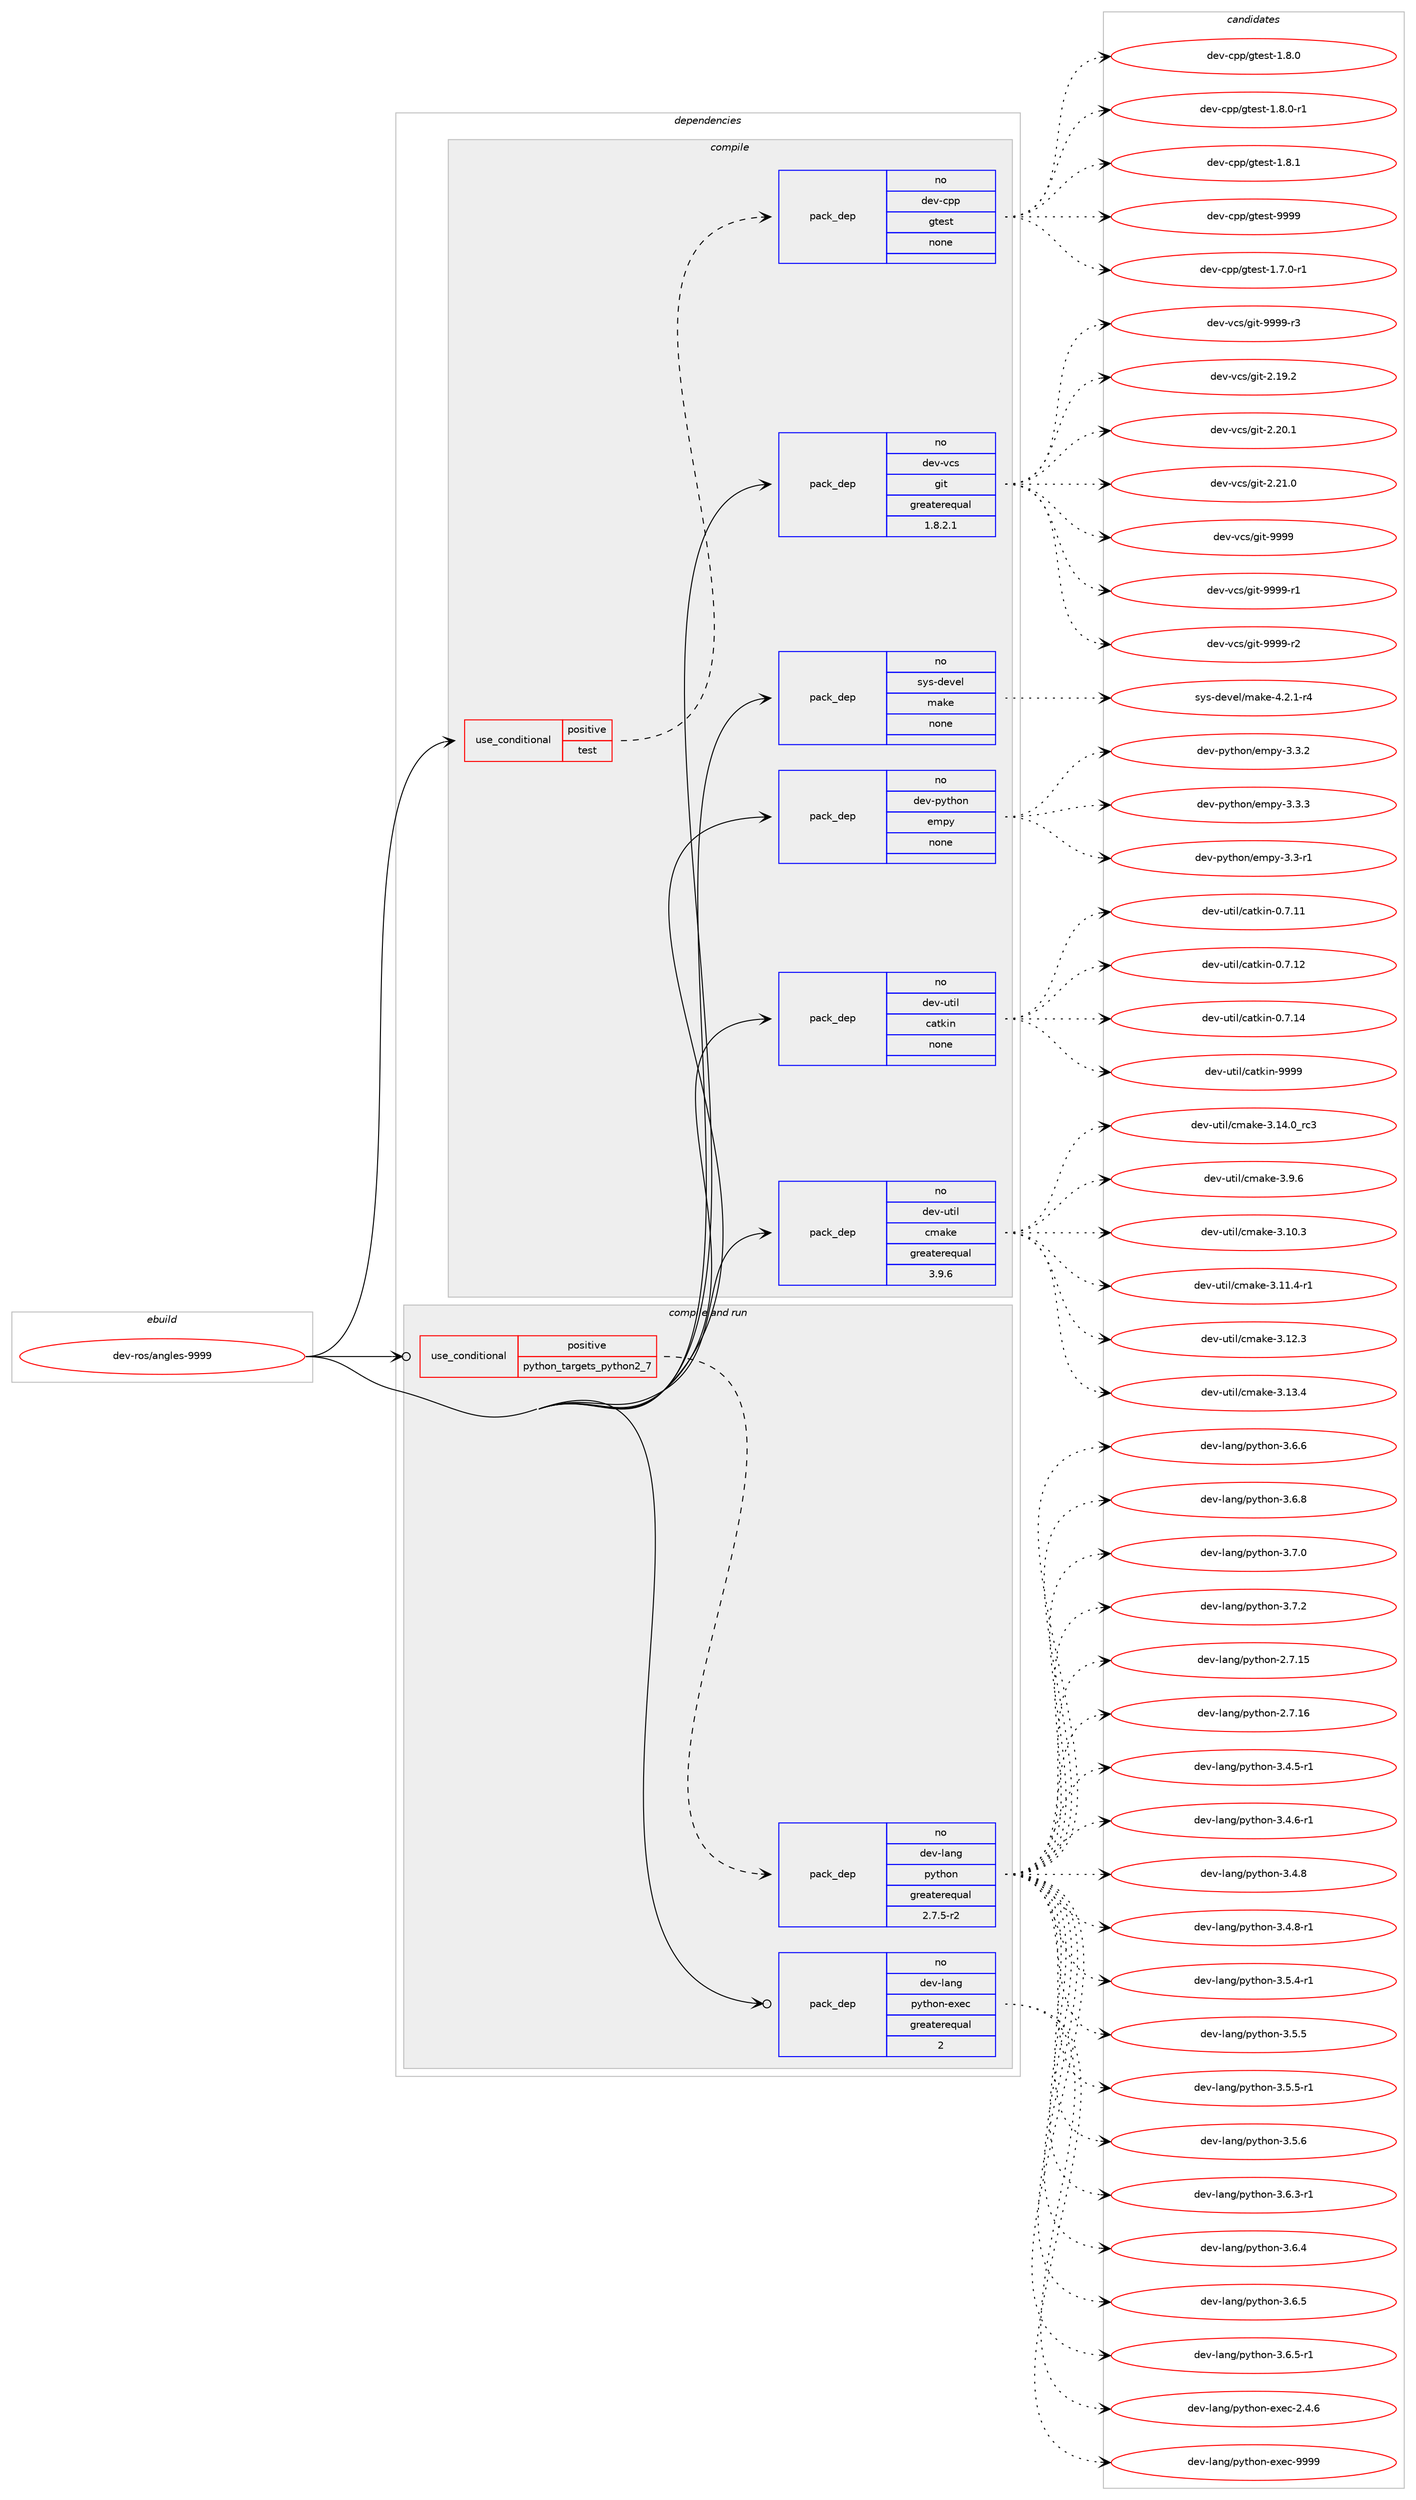 digraph prolog {

# *************
# Graph options
# *************

newrank=true;
concentrate=true;
compound=true;
graph [rankdir=LR,fontname=Helvetica,fontsize=10,ranksep=1.5];#, ranksep=2.5, nodesep=0.2];
edge  [arrowhead=vee];
node  [fontname=Helvetica,fontsize=10];

# **********
# The ebuild
# **********

subgraph cluster_leftcol {
color=gray;
rank=same;
label=<<i>ebuild</i>>;
id [label="dev-ros/angles-9999", color=red, width=4, href="../dev-ros/angles-9999.svg"];
}

# ****************
# The dependencies
# ****************

subgraph cluster_midcol {
color=gray;
label=<<i>dependencies</i>>;
subgraph cluster_compile {
fillcolor="#eeeeee";
style=filled;
label=<<i>compile</i>>;
subgraph cond387865 {
dependency1451699 [label=<<TABLE BORDER="0" CELLBORDER="1" CELLSPACING="0" CELLPADDING="4"><TR><TD ROWSPAN="3" CELLPADDING="10">use_conditional</TD></TR><TR><TD>positive</TD></TR><TR><TD>test</TD></TR></TABLE>>, shape=none, color=red];
subgraph pack1040454 {
dependency1451700 [label=<<TABLE BORDER="0" CELLBORDER="1" CELLSPACING="0" CELLPADDING="4" WIDTH="220"><TR><TD ROWSPAN="6" CELLPADDING="30">pack_dep</TD></TR><TR><TD WIDTH="110">no</TD></TR><TR><TD>dev-cpp</TD></TR><TR><TD>gtest</TD></TR><TR><TD>none</TD></TR><TR><TD></TD></TR></TABLE>>, shape=none, color=blue];
}
dependency1451699:e -> dependency1451700:w [weight=20,style="dashed",arrowhead="vee"];
}
id:e -> dependency1451699:w [weight=20,style="solid",arrowhead="vee"];
subgraph pack1040455 {
dependency1451701 [label=<<TABLE BORDER="0" CELLBORDER="1" CELLSPACING="0" CELLPADDING="4" WIDTH="220"><TR><TD ROWSPAN="6" CELLPADDING="30">pack_dep</TD></TR><TR><TD WIDTH="110">no</TD></TR><TR><TD>dev-python</TD></TR><TR><TD>empy</TD></TR><TR><TD>none</TD></TR><TR><TD></TD></TR></TABLE>>, shape=none, color=blue];
}
id:e -> dependency1451701:w [weight=20,style="solid",arrowhead="vee"];
subgraph pack1040456 {
dependency1451702 [label=<<TABLE BORDER="0" CELLBORDER="1" CELLSPACING="0" CELLPADDING="4" WIDTH="220"><TR><TD ROWSPAN="6" CELLPADDING="30">pack_dep</TD></TR><TR><TD WIDTH="110">no</TD></TR><TR><TD>dev-util</TD></TR><TR><TD>catkin</TD></TR><TR><TD>none</TD></TR><TR><TD></TD></TR></TABLE>>, shape=none, color=blue];
}
id:e -> dependency1451702:w [weight=20,style="solid",arrowhead="vee"];
subgraph pack1040457 {
dependency1451703 [label=<<TABLE BORDER="0" CELLBORDER="1" CELLSPACING="0" CELLPADDING="4" WIDTH="220"><TR><TD ROWSPAN="6" CELLPADDING="30">pack_dep</TD></TR><TR><TD WIDTH="110">no</TD></TR><TR><TD>dev-util</TD></TR><TR><TD>cmake</TD></TR><TR><TD>greaterequal</TD></TR><TR><TD>3.9.6</TD></TR></TABLE>>, shape=none, color=blue];
}
id:e -> dependency1451703:w [weight=20,style="solid",arrowhead="vee"];
subgraph pack1040458 {
dependency1451704 [label=<<TABLE BORDER="0" CELLBORDER="1" CELLSPACING="0" CELLPADDING="4" WIDTH="220"><TR><TD ROWSPAN="6" CELLPADDING="30">pack_dep</TD></TR><TR><TD WIDTH="110">no</TD></TR><TR><TD>dev-vcs</TD></TR><TR><TD>git</TD></TR><TR><TD>greaterequal</TD></TR><TR><TD>1.8.2.1</TD></TR></TABLE>>, shape=none, color=blue];
}
id:e -> dependency1451704:w [weight=20,style="solid",arrowhead="vee"];
subgraph pack1040459 {
dependency1451705 [label=<<TABLE BORDER="0" CELLBORDER="1" CELLSPACING="0" CELLPADDING="4" WIDTH="220"><TR><TD ROWSPAN="6" CELLPADDING="30">pack_dep</TD></TR><TR><TD WIDTH="110">no</TD></TR><TR><TD>sys-devel</TD></TR><TR><TD>make</TD></TR><TR><TD>none</TD></TR><TR><TD></TD></TR></TABLE>>, shape=none, color=blue];
}
id:e -> dependency1451705:w [weight=20,style="solid",arrowhead="vee"];
}
subgraph cluster_compileandrun {
fillcolor="#eeeeee";
style=filled;
label=<<i>compile and run</i>>;
subgraph cond387866 {
dependency1451706 [label=<<TABLE BORDER="0" CELLBORDER="1" CELLSPACING="0" CELLPADDING="4"><TR><TD ROWSPAN="3" CELLPADDING="10">use_conditional</TD></TR><TR><TD>positive</TD></TR><TR><TD>python_targets_python2_7</TD></TR></TABLE>>, shape=none, color=red];
subgraph pack1040460 {
dependency1451707 [label=<<TABLE BORDER="0" CELLBORDER="1" CELLSPACING="0" CELLPADDING="4" WIDTH="220"><TR><TD ROWSPAN="6" CELLPADDING="30">pack_dep</TD></TR><TR><TD WIDTH="110">no</TD></TR><TR><TD>dev-lang</TD></TR><TR><TD>python</TD></TR><TR><TD>greaterequal</TD></TR><TR><TD>2.7.5-r2</TD></TR></TABLE>>, shape=none, color=blue];
}
dependency1451706:e -> dependency1451707:w [weight=20,style="dashed",arrowhead="vee"];
}
id:e -> dependency1451706:w [weight=20,style="solid",arrowhead="odotvee"];
subgraph pack1040461 {
dependency1451708 [label=<<TABLE BORDER="0" CELLBORDER="1" CELLSPACING="0" CELLPADDING="4" WIDTH="220"><TR><TD ROWSPAN="6" CELLPADDING="30">pack_dep</TD></TR><TR><TD WIDTH="110">no</TD></TR><TR><TD>dev-lang</TD></TR><TR><TD>python-exec</TD></TR><TR><TD>greaterequal</TD></TR><TR><TD>2</TD></TR></TABLE>>, shape=none, color=blue];
}
id:e -> dependency1451708:w [weight=20,style="solid",arrowhead="odotvee"];
}
subgraph cluster_run {
fillcolor="#eeeeee";
style=filled;
label=<<i>run</i>>;
}
}

# **************
# The candidates
# **************

subgraph cluster_choices {
rank=same;
color=gray;
label=<<i>candidates</i>>;

subgraph choice1040454 {
color=black;
nodesep=1;
choice1001011184599112112471031161011151164549465546484511449 [label="dev-cpp/gtest-1.7.0-r1", color=red, width=4,href="../dev-cpp/gtest-1.7.0-r1.svg"];
choice100101118459911211247103116101115116454946564648 [label="dev-cpp/gtest-1.8.0", color=red, width=4,href="../dev-cpp/gtest-1.8.0.svg"];
choice1001011184599112112471031161011151164549465646484511449 [label="dev-cpp/gtest-1.8.0-r1", color=red, width=4,href="../dev-cpp/gtest-1.8.0-r1.svg"];
choice100101118459911211247103116101115116454946564649 [label="dev-cpp/gtest-1.8.1", color=red, width=4,href="../dev-cpp/gtest-1.8.1.svg"];
choice1001011184599112112471031161011151164557575757 [label="dev-cpp/gtest-9999", color=red, width=4,href="../dev-cpp/gtest-9999.svg"];
dependency1451700:e -> choice1001011184599112112471031161011151164549465546484511449:w [style=dotted,weight="100"];
dependency1451700:e -> choice100101118459911211247103116101115116454946564648:w [style=dotted,weight="100"];
dependency1451700:e -> choice1001011184599112112471031161011151164549465646484511449:w [style=dotted,weight="100"];
dependency1451700:e -> choice100101118459911211247103116101115116454946564649:w [style=dotted,weight="100"];
dependency1451700:e -> choice1001011184599112112471031161011151164557575757:w [style=dotted,weight="100"];
}
subgraph choice1040455 {
color=black;
nodesep=1;
choice1001011184511212111610411111047101109112121455146514511449 [label="dev-python/empy-3.3-r1", color=red, width=4,href="../dev-python/empy-3.3-r1.svg"];
choice1001011184511212111610411111047101109112121455146514650 [label="dev-python/empy-3.3.2", color=red, width=4,href="../dev-python/empy-3.3.2.svg"];
choice1001011184511212111610411111047101109112121455146514651 [label="dev-python/empy-3.3.3", color=red, width=4,href="../dev-python/empy-3.3.3.svg"];
dependency1451701:e -> choice1001011184511212111610411111047101109112121455146514511449:w [style=dotted,weight="100"];
dependency1451701:e -> choice1001011184511212111610411111047101109112121455146514650:w [style=dotted,weight="100"];
dependency1451701:e -> choice1001011184511212111610411111047101109112121455146514651:w [style=dotted,weight="100"];
}
subgraph choice1040456 {
color=black;
nodesep=1;
choice1001011184511711610510847999711610710511045484655464949 [label="dev-util/catkin-0.7.11", color=red, width=4,href="../dev-util/catkin-0.7.11.svg"];
choice1001011184511711610510847999711610710511045484655464950 [label="dev-util/catkin-0.7.12", color=red, width=4,href="../dev-util/catkin-0.7.12.svg"];
choice1001011184511711610510847999711610710511045484655464952 [label="dev-util/catkin-0.7.14", color=red, width=4,href="../dev-util/catkin-0.7.14.svg"];
choice100101118451171161051084799971161071051104557575757 [label="dev-util/catkin-9999", color=red, width=4,href="../dev-util/catkin-9999.svg"];
dependency1451702:e -> choice1001011184511711610510847999711610710511045484655464949:w [style=dotted,weight="100"];
dependency1451702:e -> choice1001011184511711610510847999711610710511045484655464950:w [style=dotted,weight="100"];
dependency1451702:e -> choice1001011184511711610510847999711610710511045484655464952:w [style=dotted,weight="100"];
dependency1451702:e -> choice100101118451171161051084799971161071051104557575757:w [style=dotted,weight="100"];
}
subgraph choice1040457 {
color=black;
nodesep=1;
choice1001011184511711610510847991099710710145514649484651 [label="dev-util/cmake-3.10.3", color=red, width=4,href="../dev-util/cmake-3.10.3.svg"];
choice10010111845117116105108479910997107101455146494946524511449 [label="dev-util/cmake-3.11.4-r1", color=red, width=4,href="../dev-util/cmake-3.11.4-r1.svg"];
choice1001011184511711610510847991099710710145514649504651 [label="dev-util/cmake-3.12.3", color=red, width=4,href="../dev-util/cmake-3.12.3.svg"];
choice1001011184511711610510847991099710710145514649514652 [label="dev-util/cmake-3.13.4", color=red, width=4,href="../dev-util/cmake-3.13.4.svg"];
choice1001011184511711610510847991099710710145514649524648951149951 [label="dev-util/cmake-3.14.0_rc3", color=red, width=4,href="../dev-util/cmake-3.14.0_rc3.svg"];
choice10010111845117116105108479910997107101455146574654 [label="dev-util/cmake-3.9.6", color=red, width=4,href="../dev-util/cmake-3.9.6.svg"];
dependency1451703:e -> choice1001011184511711610510847991099710710145514649484651:w [style=dotted,weight="100"];
dependency1451703:e -> choice10010111845117116105108479910997107101455146494946524511449:w [style=dotted,weight="100"];
dependency1451703:e -> choice1001011184511711610510847991099710710145514649504651:w [style=dotted,weight="100"];
dependency1451703:e -> choice1001011184511711610510847991099710710145514649514652:w [style=dotted,weight="100"];
dependency1451703:e -> choice1001011184511711610510847991099710710145514649524648951149951:w [style=dotted,weight="100"];
dependency1451703:e -> choice10010111845117116105108479910997107101455146574654:w [style=dotted,weight="100"];
}
subgraph choice1040458 {
color=black;
nodesep=1;
choice10010111845118991154710310511645504649574650 [label="dev-vcs/git-2.19.2", color=red, width=4,href="../dev-vcs/git-2.19.2.svg"];
choice10010111845118991154710310511645504650484649 [label="dev-vcs/git-2.20.1", color=red, width=4,href="../dev-vcs/git-2.20.1.svg"];
choice10010111845118991154710310511645504650494648 [label="dev-vcs/git-2.21.0", color=red, width=4,href="../dev-vcs/git-2.21.0.svg"];
choice1001011184511899115471031051164557575757 [label="dev-vcs/git-9999", color=red, width=4,href="../dev-vcs/git-9999.svg"];
choice10010111845118991154710310511645575757574511449 [label="dev-vcs/git-9999-r1", color=red, width=4,href="../dev-vcs/git-9999-r1.svg"];
choice10010111845118991154710310511645575757574511450 [label="dev-vcs/git-9999-r2", color=red, width=4,href="../dev-vcs/git-9999-r2.svg"];
choice10010111845118991154710310511645575757574511451 [label="dev-vcs/git-9999-r3", color=red, width=4,href="../dev-vcs/git-9999-r3.svg"];
dependency1451704:e -> choice10010111845118991154710310511645504649574650:w [style=dotted,weight="100"];
dependency1451704:e -> choice10010111845118991154710310511645504650484649:w [style=dotted,weight="100"];
dependency1451704:e -> choice10010111845118991154710310511645504650494648:w [style=dotted,weight="100"];
dependency1451704:e -> choice1001011184511899115471031051164557575757:w [style=dotted,weight="100"];
dependency1451704:e -> choice10010111845118991154710310511645575757574511449:w [style=dotted,weight="100"];
dependency1451704:e -> choice10010111845118991154710310511645575757574511450:w [style=dotted,weight="100"];
dependency1451704:e -> choice10010111845118991154710310511645575757574511451:w [style=dotted,weight="100"];
}
subgraph choice1040459 {
color=black;
nodesep=1;
choice1151211154510010111810110847109971071014552465046494511452 [label="sys-devel/make-4.2.1-r4", color=red, width=4,href="../sys-devel/make-4.2.1-r4.svg"];
dependency1451705:e -> choice1151211154510010111810110847109971071014552465046494511452:w [style=dotted,weight="100"];
}
subgraph choice1040460 {
color=black;
nodesep=1;
choice10010111845108971101034711212111610411111045504655464953 [label="dev-lang/python-2.7.15", color=red, width=4,href="../dev-lang/python-2.7.15.svg"];
choice10010111845108971101034711212111610411111045504655464954 [label="dev-lang/python-2.7.16", color=red, width=4,href="../dev-lang/python-2.7.16.svg"];
choice1001011184510897110103471121211161041111104551465246534511449 [label="dev-lang/python-3.4.5-r1", color=red, width=4,href="../dev-lang/python-3.4.5-r1.svg"];
choice1001011184510897110103471121211161041111104551465246544511449 [label="dev-lang/python-3.4.6-r1", color=red, width=4,href="../dev-lang/python-3.4.6-r1.svg"];
choice100101118451089711010347112121116104111110455146524656 [label="dev-lang/python-3.4.8", color=red, width=4,href="../dev-lang/python-3.4.8.svg"];
choice1001011184510897110103471121211161041111104551465246564511449 [label="dev-lang/python-3.4.8-r1", color=red, width=4,href="../dev-lang/python-3.4.8-r1.svg"];
choice1001011184510897110103471121211161041111104551465346524511449 [label="dev-lang/python-3.5.4-r1", color=red, width=4,href="../dev-lang/python-3.5.4-r1.svg"];
choice100101118451089711010347112121116104111110455146534653 [label="dev-lang/python-3.5.5", color=red, width=4,href="../dev-lang/python-3.5.5.svg"];
choice1001011184510897110103471121211161041111104551465346534511449 [label="dev-lang/python-3.5.5-r1", color=red, width=4,href="../dev-lang/python-3.5.5-r1.svg"];
choice100101118451089711010347112121116104111110455146534654 [label="dev-lang/python-3.5.6", color=red, width=4,href="../dev-lang/python-3.5.6.svg"];
choice1001011184510897110103471121211161041111104551465446514511449 [label="dev-lang/python-3.6.3-r1", color=red, width=4,href="../dev-lang/python-3.6.3-r1.svg"];
choice100101118451089711010347112121116104111110455146544652 [label="dev-lang/python-3.6.4", color=red, width=4,href="../dev-lang/python-3.6.4.svg"];
choice100101118451089711010347112121116104111110455146544653 [label="dev-lang/python-3.6.5", color=red, width=4,href="../dev-lang/python-3.6.5.svg"];
choice1001011184510897110103471121211161041111104551465446534511449 [label="dev-lang/python-3.6.5-r1", color=red, width=4,href="../dev-lang/python-3.6.5-r1.svg"];
choice100101118451089711010347112121116104111110455146544654 [label="dev-lang/python-3.6.6", color=red, width=4,href="../dev-lang/python-3.6.6.svg"];
choice100101118451089711010347112121116104111110455146544656 [label="dev-lang/python-3.6.8", color=red, width=4,href="../dev-lang/python-3.6.8.svg"];
choice100101118451089711010347112121116104111110455146554648 [label="dev-lang/python-3.7.0", color=red, width=4,href="../dev-lang/python-3.7.0.svg"];
choice100101118451089711010347112121116104111110455146554650 [label="dev-lang/python-3.7.2", color=red, width=4,href="../dev-lang/python-3.7.2.svg"];
dependency1451707:e -> choice10010111845108971101034711212111610411111045504655464953:w [style=dotted,weight="100"];
dependency1451707:e -> choice10010111845108971101034711212111610411111045504655464954:w [style=dotted,weight="100"];
dependency1451707:e -> choice1001011184510897110103471121211161041111104551465246534511449:w [style=dotted,weight="100"];
dependency1451707:e -> choice1001011184510897110103471121211161041111104551465246544511449:w [style=dotted,weight="100"];
dependency1451707:e -> choice100101118451089711010347112121116104111110455146524656:w [style=dotted,weight="100"];
dependency1451707:e -> choice1001011184510897110103471121211161041111104551465246564511449:w [style=dotted,weight="100"];
dependency1451707:e -> choice1001011184510897110103471121211161041111104551465346524511449:w [style=dotted,weight="100"];
dependency1451707:e -> choice100101118451089711010347112121116104111110455146534653:w [style=dotted,weight="100"];
dependency1451707:e -> choice1001011184510897110103471121211161041111104551465346534511449:w [style=dotted,weight="100"];
dependency1451707:e -> choice100101118451089711010347112121116104111110455146534654:w [style=dotted,weight="100"];
dependency1451707:e -> choice1001011184510897110103471121211161041111104551465446514511449:w [style=dotted,weight="100"];
dependency1451707:e -> choice100101118451089711010347112121116104111110455146544652:w [style=dotted,weight="100"];
dependency1451707:e -> choice100101118451089711010347112121116104111110455146544653:w [style=dotted,weight="100"];
dependency1451707:e -> choice1001011184510897110103471121211161041111104551465446534511449:w [style=dotted,weight="100"];
dependency1451707:e -> choice100101118451089711010347112121116104111110455146544654:w [style=dotted,weight="100"];
dependency1451707:e -> choice100101118451089711010347112121116104111110455146544656:w [style=dotted,weight="100"];
dependency1451707:e -> choice100101118451089711010347112121116104111110455146554648:w [style=dotted,weight="100"];
dependency1451707:e -> choice100101118451089711010347112121116104111110455146554650:w [style=dotted,weight="100"];
}
subgraph choice1040461 {
color=black;
nodesep=1;
choice1001011184510897110103471121211161041111104510112010199455046524654 [label="dev-lang/python-exec-2.4.6", color=red, width=4,href="../dev-lang/python-exec-2.4.6.svg"];
choice10010111845108971101034711212111610411111045101120101994557575757 [label="dev-lang/python-exec-9999", color=red, width=4,href="../dev-lang/python-exec-9999.svg"];
dependency1451708:e -> choice1001011184510897110103471121211161041111104510112010199455046524654:w [style=dotted,weight="100"];
dependency1451708:e -> choice10010111845108971101034711212111610411111045101120101994557575757:w [style=dotted,weight="100"];
}
}

}
